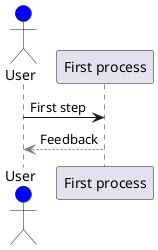 @startuml Develop 02
actor "User" as U #Blue
participant "First process" as P1

U -> P1 : First step
P1 -[#Gray]-> U: Feedback

@enduml